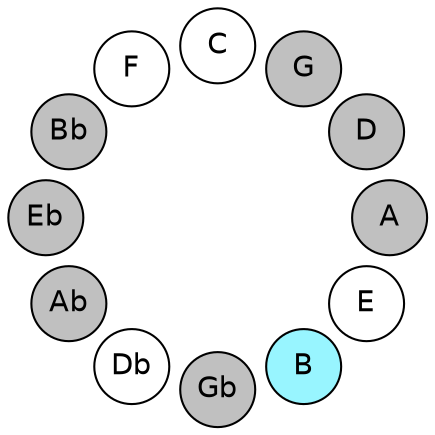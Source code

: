 
graph {

layout = circo;
mindist = .1

node [shape = circle, fontname = Helvetica, margin = 0, style = filled]
edge [style=invis]

subgraph 1 {
	E -- B -- Gb -- Db -- Ab -- Eb -- Bb -- F -- C -- G -- D -- A -- E
}

E [fillcolor = white];
B [fillcolor = cadetblue1];
Gb [fillcolor = gray];
Db [fillcolor = white];
Ab [fillcolor = gray];
Eb [fillcolor = gray];
Bb [fillcolor = gray];
F [fillcolor = white];
C [fillcolor = white];
G [fillcolor = gray];
D [fillcolor = gray];
A [fillcolor = gray];
}
